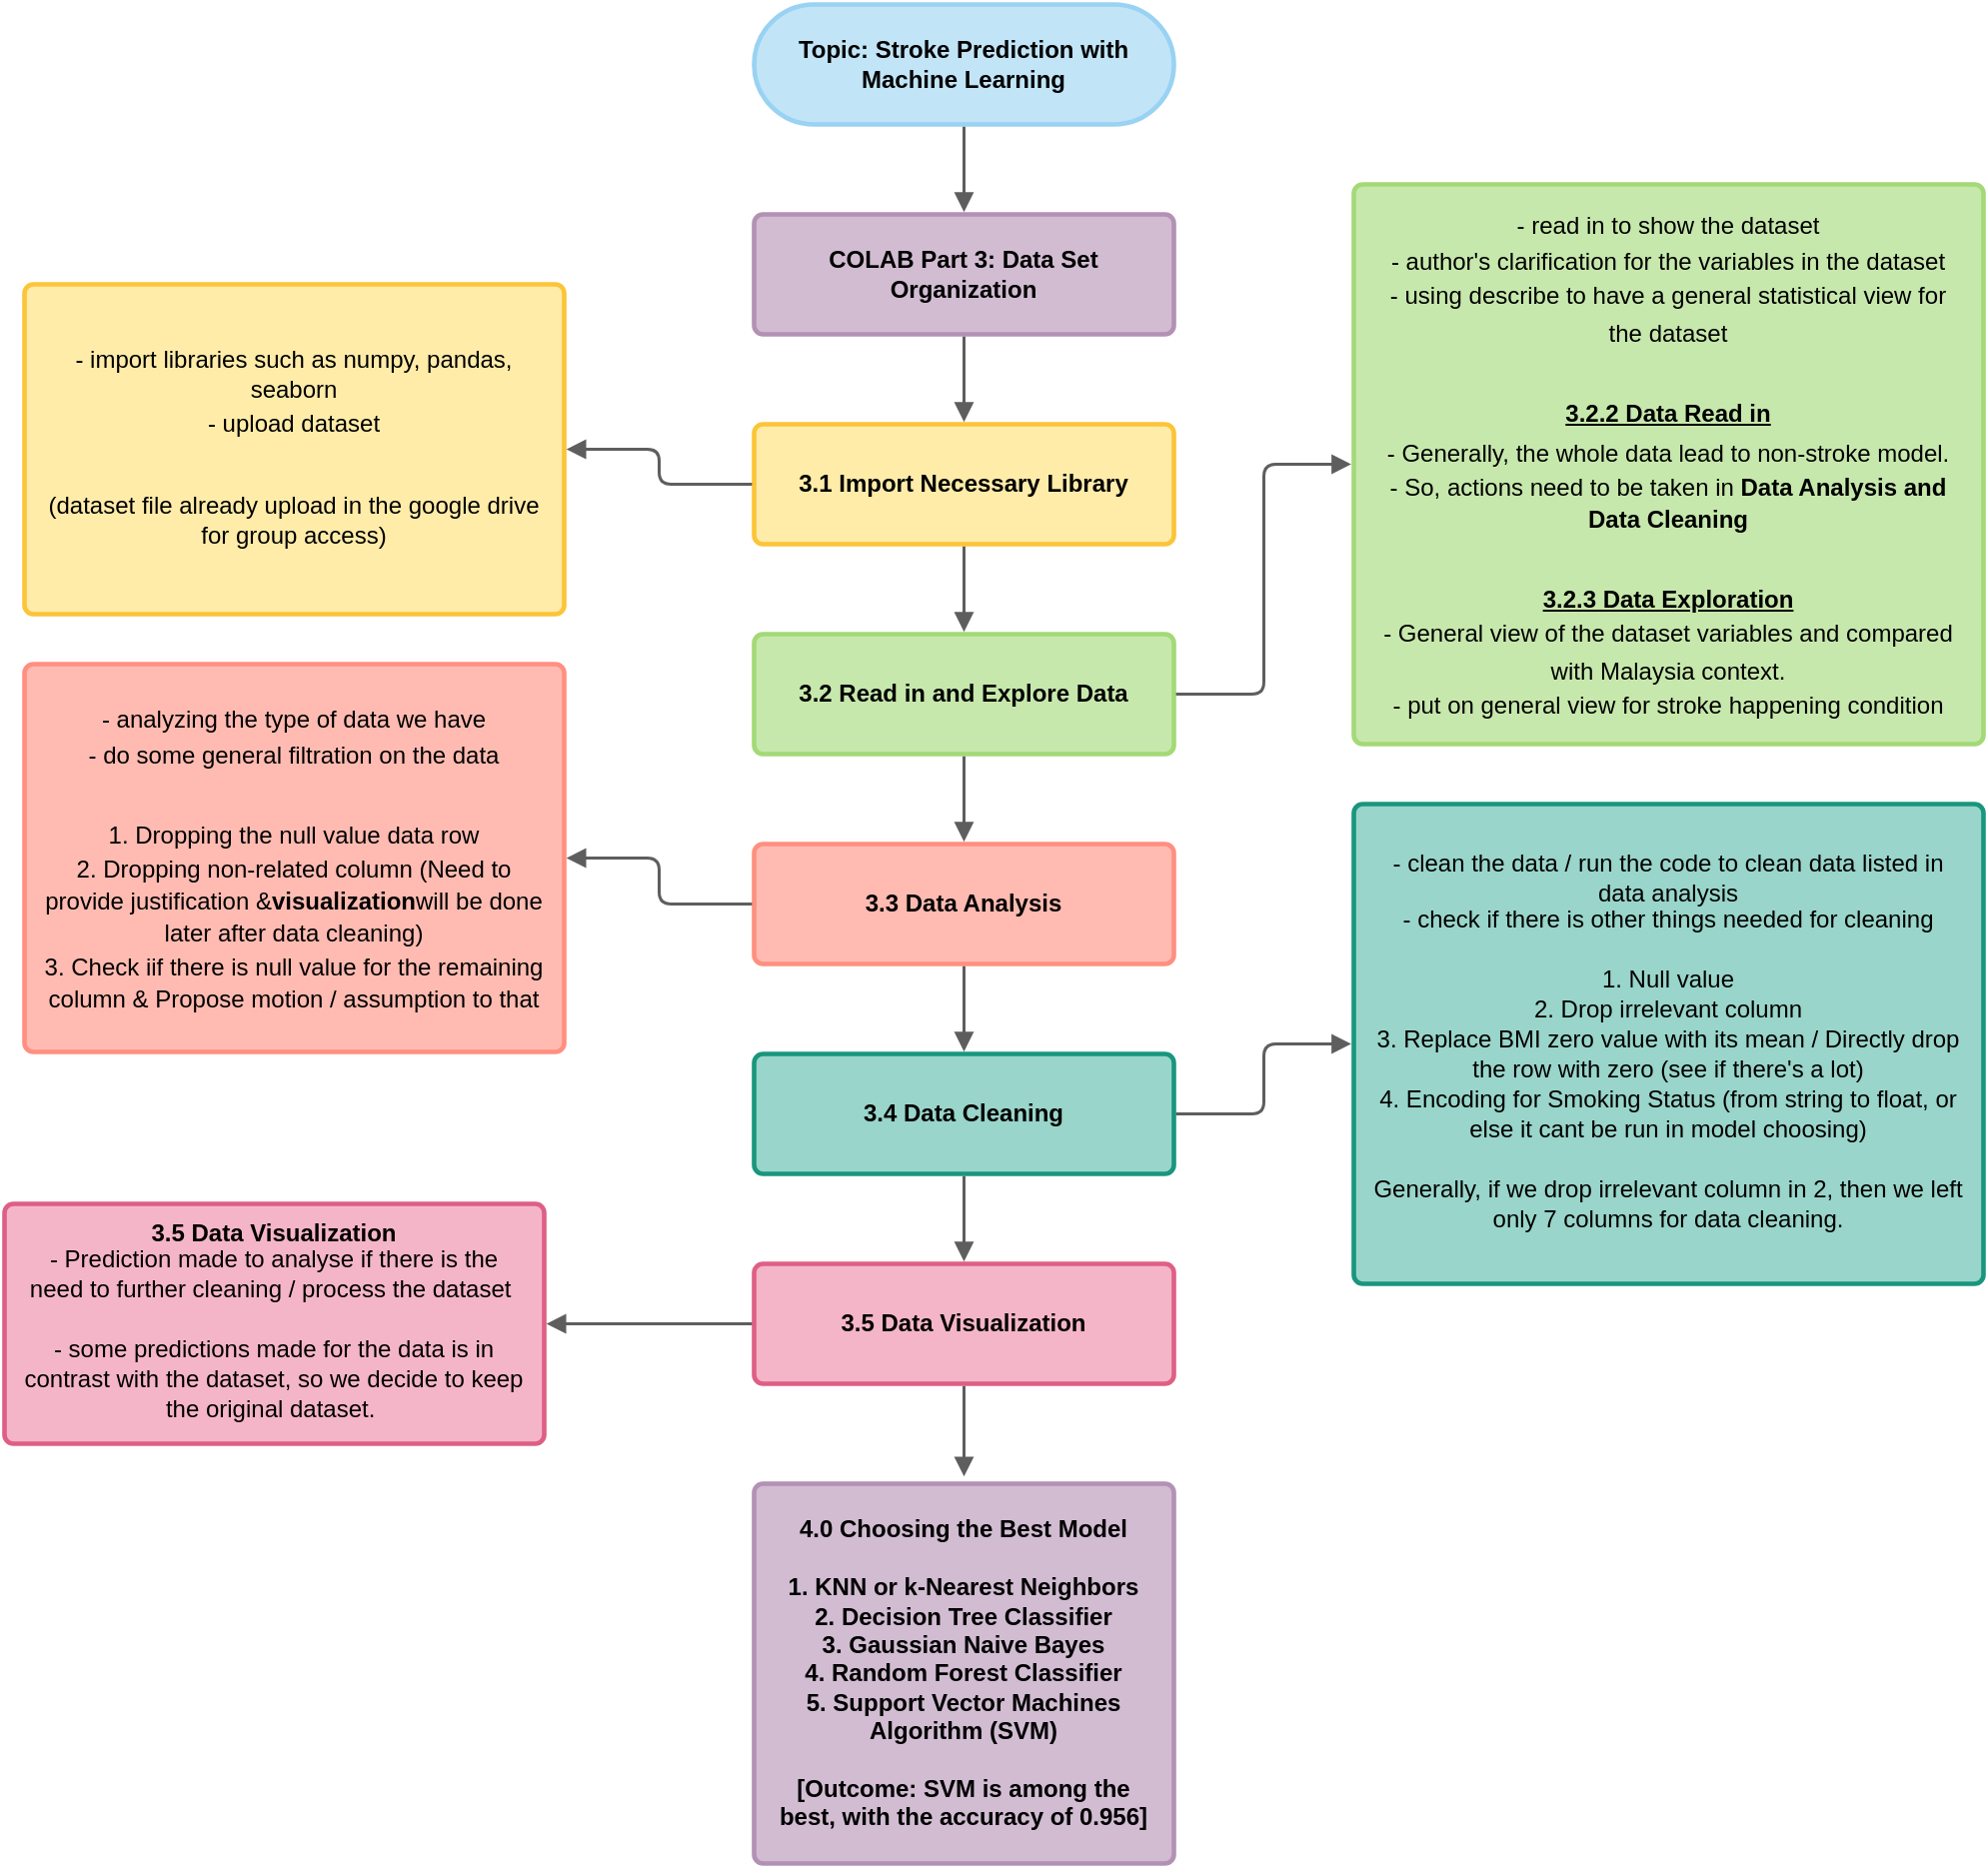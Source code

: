 <mxfile version="16.4.2" type="github">
  <diagram id="ooaYrUF1-5S8n0HTppZp" name="Page-1">
    <mxGraphModel dx="1673" dy="865" grid="1" gridSize="10" guides="1" tooltips="1" connect="1" arrows="1" fold="1" page="1" pageScale="1" pageWidth="850" pageHeight="1100" math="0" shadow="0">
      <root>
        <mxCell id="0" />
        <mxCell id="1" parent="0" />
        <UserObject label="Topic: Stroke Prediction with Machine Learning" lucidchartObjectId="8cnJhSX4lBXa" id="iClK4mFfYUVezQ7BmAFP-1">
          <mxCell style="html=1;overflow=block;blockSpacing=1;whiteSpace=wrap;rounded=1;arcSize=50;fontSize=12;fontColor=default;fontStyle=1;spacing=3.8;verticalAlign=middle;strokeColor=#99d2f2;strokeOpacity=100;fillOpacity=100;fillColor=#c1e4f7;strokeWidth=2.3;" parent="1" vertex="1">
            <mxGeometry x="455" y="40" width="210" height="60" as="geometry" />
          </mxCell>
        </UserObject>
        <UserObject label="COLAB Part 3: Data Set Organization" lucidchartObjectId="afnJjEzBT.UT" id="iClK4mFfYUVezQ7BmAFP-2">
          <mxCell style="html=1;overflow=block;blockSpacing=1;whiteSpace=wrap;fontSize=12;fontColor=default;fontStyle=1;align=center;spacing=9;strokeColor=#b391b5;strokeOpacity=100;fillOpacity=100;rounded=1;absoluteArcSize=1;arcSize=9;fillColor=#d1bcd2;strokeWidth=2.3;" parent="1" vertex="1">
            <mxGeometry x="455" y="145" width="210" height="60" as="geometry" />
          </mxCell>
        </UserObject>
        <UserObject label="3.1 Import Necessary Library" lucidchartObjectId="EfnJcRyTmGrh" id="iClK4mFfYUVezQ7BmAFP-3">
          <mxCell style="html=1;overflow=block;blockSpacing=1;whiteSpace=wrap;fontSize=12;fontColor=default;fontStyle=1;align=center;spacing=9;strokeColor=#fcc438;strokeOpacity=100;fillOpacity=100;rounded=1;absoluteArcSize=1;arcSize=9;fillColor=#ffeca9;strokeWidth=2.3;" parent="1" vertex="1">
            <mxGeometry x="455" y="250" width="210" height="60" as="geometry" />
          </mxCell>
        </UserObject>
        <UserObject label="&lt;div style=&quot;display: flex; justify-content: center; text-align: center; align-items: baseline; font-size: 0; line-height: 1.25;margin-top: -2px;&quot;&gt;&lt;span&gt;&lt;span style=&quot;font-size:12px;color:#000000;&quot;&gt;- import libraries such as numpy, pandas, seaborn&#xa;&lt;/span&gt;&lt;/span&gt;&lt;/div&gt;&lt;div style=&quot;display: flex; justify-content: center; text-align: center; align-items: baseline; font-size: 0; line-height: 1.25;margin-top: -2px;&quot;&gt;&lt;span&gt;&lt;span style=&quot;font-size:12px;color:#000000;&quot;&gt;- upload dataset&lt;/span&gt;&lt;span style=&quot;font-size:16px;color:#000000;&quot;&gt;&#xa;&lt;/span&gt;&lt;/span&gt;&lt;/div&gt;&lt;div style=&quot;display: flex; justify-content: center; text-align: center; align-items: baseline; font-size: 0; line-height: 1.25;margin-top: -2px;&quot;&gt;&lt;span&gt;&lt;span style=&quot;font-size:13px;color:#000000;&quot;&gt;&lt;span style=&quot;font-size:12px;color:#000000;&quot;&gt;&#xa;&lt;/span&gt;&lt;/span&gt;&lt;/span&gt;&lt;/div&gt;&lt;div style=&quot;display: flex; justify-content: center; text-align: center; align-items: baseline; font-size: 0; line-height: 1.25;margin-top: -2px;&quot;&gt;&lt;span&gt;&lt;span style=&quot;font-size:12px;color:#000000;&quot;&gt;&#xa;&lt;/span&gt;&lt;/span&gt;&lt;/div&gt;&lt;div style=&quot;display: flex; justify-content: center; text-align: center; align-items: baseline; font-size: 0; line-height: 1.25;margin-top: -2px;&quot;&gt;&lt;span&gt;&lt;span style=&quot;font-size:12px;color:#000000;&quot;&gt;(dataset file already upload in the google drive for group access)&lt;/span&gt;&lt;/span&gt;&lt;/div&gt;" lucidchartObjectId="ognJABQhz4zC" id="iClK4mFfYUVezQ7BmAFP-4">
          <mxCell style="html=1;overflow=block;blockSpacing=1;whiteSpace=wrap;fontSize=13;spacing=9;strokeColor=#fcc438;strokeOpacity=100;fillOpacity=100;rounded=1;absoluteArcSize=1;arcSize=9;fillColor=#ffeca9;strokeWidth=2.3;" parent="1" vertex="1">
            <mxGeometry x="90" y="180" width="270" height="165" as="geometry" />
          </mxCell>
        </UserObject>
        <UserObject label="3.2 Read in and Explore Data" lucidchartObjectId="ghnJDiq96EXg" id="iClK4mFfYUVezQ7BmAFP-5">
          <mxCell style="html=1;overflow=block;blockSpacing=1;whiteSpace=wrap;fontSize=12;fontColor=default;fontStyle=1;align=center;spacing=9;strokeColor=#a3d977;strokeOpacity=100;fillOpacity=100;rounded=1;absoluteArcSize=1;arcSize=9;fillColor=#c7e8ac;strokeWidth=2.3;" parent="1" vertex="1">
            <mxGeometry x="455" y="355" width="210" height="60" as="geometry" />
          </mxCell>
        </UserObject>
        <UserObject label="&lt;div style=&quot;display: flex ; justify-content: center ; text-align: center ; align-items: baseline ; font-size: 0 ; line-height: 1.25 ; margin-top: -2px&quot;&gt;&lt;span&gt;&lt;span style=&quot;font-size: 12px ; color: #000000&quot;&gt;- read in to show the dataset&lt;/span&gt;&lt;span style=&quot;font-size: 16px ; color: #000000&quot;&gt;&lt;br&gt;&lt;/span&gt;&lt;/span&gt;&lt;/div&gt;&lt;div style=&quot;display: flex ; justify-content: center ; text-align: center ; align-items: baseline ; font-size: 0 ; line-height: 1.25 ; margin-top: -2px&quot;&gt;&lt;span&gt;&lt;span style=&quot;font-size: 13px ; color: #000000&quot;&gt;&lt;span style=&quot;font-size: 12px ; color: #000000&quot;&gt;- author&#39;s clarification for the variables in the dataset&lt;/span&gt;&lt;span style=&quot;font-size: 16px ; color: #000000&quot;&gt;&lt;br&gt;&lt;/span&gt;&lt;span style=&quot;font-size: 12px ; color: #000000&quot;&gt;- using describe to have a general statistical view for the dataset&lt;/span&gt;&lt;span style=&quot;font-size: 16px ; color: #000000&quot;&gt;&lt;br&gt;&lt;br&gt;&lt;/span&gt;&lt;span style=&quot;font-size: 12px ; color: #000000 ; font-weight: bold ; text-decoration: underline&quot;&gt;3.2.2 Data Read in&lt;/span&gt;&lt;span style=&quot;font-size: 16px ; color: #000000&quot;&gt;&lt;br&gt;&lt;/span&gt;&lt;span style=&quot;font-size: 12px ; color: #000000&quot;&gt;- Generally, the whole data lead to non-stroke model.&lt;/span&gt;&lt;span style=&quot;font-size: 16px ; color: #000000&quot;&gt;&lt;br&gt;&lt;/span&gt;&lt;span style=&quot;font-size: 12px ; color: #000000&quot;&gt;&lt;span style=&quot;font-size: 12px ; color: #000000&quot;&gt;- So, actions need to be taken in&amp;nbsp;&lt;/span&gt;&lt;span style=&quot;font-size: 12px ; color: #000000 ; font-weight: bold&quot;&gt;Data Analysis and Data Cleaning&lt;br&gt;&lt;/span&gt;&lt;span style=&quot;font-size: 16px ; color: #000000&quot;&gt;&lt;br&gt;&lt;/span&gt;&lt;span style=&quot;font-size: 12px ; color: #000000 ; font-weight: bold ; text-decoration: underline&quot;&gt;3.2.3 Data Exploration&lt;/span&gt;&lt;span style=&quot;font-size: 16px ; color: #000000&quot;&gt;&lt;br&gt;&lt;/span&gt;&lt;span style=&quot;font-size: 12px ; color: #000000&quot;&gt;- General view of the dataset variables and compared with Malaysia context.&lt;/span&gt;&lt;span style=&quot;font-size: 16px ; color: #000000&quot;&gt;&lt;br&gt;&lt;/span&gt;&lt;span style=&quot;font-size: 12px ; color: #000000&quot;&gt;- put on general view for stroke happening condition&lt;/span&gt;&lt;/span&gt;&lt;/span&gt;&lt;/span&gt;&lt;/div&gt;" lucidchartObjectId="_hnJP__V36nc" id="iClK4mFfYUVezQ7BmAFP-6">
          <mxCell style="html=1;overflow=block;blockSpacing=1;whiteSpace=wrap;fontSize=13;spacing=9;strokeColor=#a3d977;strokeOpacity=100;fillOpacity=100;rounded=1;absoluteArcSize=1;arcSize=9;fillColor=#c7e8ac;strokeWidth=2.3;" parent="1" vertex="1">
            <mxGeometry x="755" y="130" width="315" height="280" as="geometry" />
          </mxCell>
        </UserObject>
        <UserObject label="" lucidchartObjectId="CinJOBCGQvyN" id="iClK4mFfYUVezQ7BmAFP-7">
          <mxCell style="html=1;jettySize=18;whiteSpace=wrap;fontSize=13;strokeColor=#5E5E5E;strokeWidth=1.5;rounded=1;arcSize=12;edgeStyle=orthogonalEdgeStyle;startArrow=none;endArrow=block;endFill=1;exitX=0.5;exitY=1.019;exitPerimeter=0;entryX=0.5;entryY=-0.019;entryPerimeter=0;" parent="1" source="iClK4mFfYUVezQ7BmAFP-1" target="iClK4mFfYUVezQ7BmAFP-2" edge="1">
            <mxGeometry width="100" height="100" relative="1" as="geometry">
              <Array as="points" />
            </mxGeometry>
          </mxCell>
        </UserObject>
        <UserObject label="" lucidchartObjectId="EinJEjpip-ox" id="iClK4mFfYUVezQ7BmAFP-8">
          <mxCell style="html=1;jettySize=18;whiteSpace=wrap;fontSize=13;strokeColor=#5E5E5E;strokeWidth=1.5;rounded=1;arcSize=12;edgeStyle=orthogonalEdgeStyle;startArrow=none;endArrow=block;endFill=1;exitX=0.5;exitY=1.019;exitPerimeter=0;entryX=0.5;entryY=-0.019;entryPerimeter=0;" parent="1" source="iClK4mFfYUVezQ7BmAFP-2" target="iClK4mFfYUVezQ7BmAFP-3" edge="1">
            <mxGeometry width="100" height="100" relative="1" as="geometry">
              <Array as="points" />
            </mxGeometry>
          </mxCell>
        </UserObject>
        <UserObject label="" lucidchartObjectId="GinJkE8Fjknz" id="iClK4mFfYUVezQ7BmAFP-9">
          <mxCell style="html=1;jettySize=18;whiteSpace=wrap;fontSize=13;strokeColor=#5E5E5E;strokeWidth=1.5;rounded=1;arcSize=12;edgeStyle=orthogonalEdgeStyle;startArrow=none;endArrow=block;endFill=1;exitX=0.5;exitY=1.019;exitPerimeter=0;entryX=0.5;entryY=-0.019;entryPerimeter=0;" parent="1" source="iClK4mFfYUVezQ7BmAFP-3" target="iClK4mFfYUVezQ7BmAFP-5" edge="1">
            <mxGeometry width="100" height="100" relative="1" as="geometry">
              <Array as="points" />
            </mxGeometry>
          </mxCell>
        </UserObject>
        <UserObject label="" lucidchartObjectId="IinJVPl86oxC" id="iClK4mFfYUVezQ7BmAFP-10">
          <mxCell style="html=1;jettySize=18;whiteSpace=wrap;fontSize=13;strokeColor=#5E5E5E;strokeWidth=1.5;rounded=1;arcSize=12;edgeStyle=orthogonalEdgeStyle;startArrow=none;endArrow=block;endFill=1;exitX=-0.005;exitY=0.5;exitPerimeter=0;entryX=1.004;entryY=0.5;entryPerimeter=0;" parent="1" source="iClK4mFfYUVezQ7BmAFP-3" target="iClK4mFfYUVezQ7BmAFP-4" edge="1">
            <mxGeometry width="100" height="100" relative="1" as="geometry">
              <Array as="points" />
            </mxGeometry>
          </mxCell>
        </UserObject>
        <UserObject label="" lucidchartObjectId="LinJieW_H1Wr" id="iClK4mFfYUVezQ7BmAFP-11">
          <mxCell style="html=1;jettySize=18;whiteSpace=wrap;fontSize=13;strokeColor=#5E5E5E;strokeWidth=1.5;rounded=1;arcSize=12;edgeStyle=orthogonalEdgeStyle;startArrow=none;endArrow=block;endFill=1;exitX=1.005;exitY=0.5;exitPerimeter=0;entryX=-0.004;entryY=0.5;entryPerimeter=0;" parent="1" source="iClK4mFfYUVezQ7BmAFP-5" target="iClK4mFfYUVezQ7BmAFP-6" edge="1">
            <mxGeometry width="100" height="100" relative="1" as="geometry">
              <Array as="points" />
            </mxGeometry>
          </mxCell>
        </UserObject>
        <UserObject label="3.3 Data Analysis" lucidchartObjectId="QinJ2CU5VlnR" id="iClK4mFfYUVezQ7BmAFP-12">
          <mxCell style="html=1;overflow=block;blockSpacing=1;whiteSpace=wrap;fontSize=12;fontColor=default;fontStyle=1;align=center;spacing=9;strokeColor=#ff8f80;strokeOpacity=100;fillOpacity=100;rounded=1;absoluteArcSize=1;arcSize=9;fillColor=#ffbbb1;strokeWidth=2.3;" parent="1" vertex="1">
            <mxGeometry x="455" y="460" width="210" height="60" as="geometry" />
          </mxCell>
        </UserObject>
        <UserObject label="&lt;div style=&quot;display: flex; justify-content: center; text-align: center; align-items: baseline; font-size: 0; line-height: 1.25;margin-top: -2px;&quot;&gt;&lt;span&gt;&lt;span style=&quot;font-size:12px;color:#000000;&quot;&gt;- analyzing the type of data we have&lt;/span&gt;&lt;span style=&quot;font-size:16px;color:#000000;&quot;&gt;&#xa;&lt;/span&gt;&lt;/span&gt;&lt;/div&gt;&lt;div style=&quot;display: flex; justify-content: center; text-align: center; align-items: baseline; font-size: 0; line-height: 1.25;margin-top: -2px;&quot;&gt;&lt;span&gt;&lt;span style=&quot;font-size:13px;color:#000000;&quot;&gt;&lt;span style=&quot;font-size:12px;color:#000000;&quot;&gt;- do some general filtration on the data&lt;/span&gt;&lt;span style=&quot;font-size:16px;color:#000000;&quot;&gt;&#xa;&#xa;&lt;/span&gt;&lt;span style=&quot;font-size:12px;color:#000000;&quot;&gt;1. Dropping the null value data row&lt;/span&gt;&lt;span style=&quot;font-size:16px;color:#000000;&quot;&gt;&#xa;&lt;/span&gt;&lt;span style=&quot;font-size:12px;color:#000000;&quot;&gt;&lt;span style=&quot;font-size:12px;color:#000000;&quot;&gt;2. Dropping non-related column (Need to provide justification &amp;&lt;/span&gt;&lt;span style=&quot;font-size:12px;color:#000000;font-weight: bold;&quot;&gt;visualization&lt;/span&gt;will be done later after data cleaning) &#xa;3. Check iif there is null value for the remaining column &amp; Propose motion / assumption to that&lt;/span&gt;&lt;/span&gt;&lt;/span&gt;&lt;/div&gt;" lucidchartObjectId="mjnJ2bgbyIi7" id="iClK4mFfYUVezQ7BmAFP-13">
          <mxCell style="html=1;overflow=block;blockSpacing=1;whiteSpace=wrap;fontSize=13;spacing=9;strokeColor=#ff8f80;strokeOpacity=100;fillOpacity=100;rounded=1;absoluteArcSize=1;arcSize=9;fillColor=#ffbbb1;strokeWidth=2.3;" parent="1" vertex="1">
            <mxGeometry x="90" y="370" width="270" height="194" as="geometry" />
          </mxCell>
        </UserObject>
        <UserObject label="3.4 Data Cleaning" lucidchartObjectId="CknJSseMSpX-" id="iClK4mFfYUVezQ7BmAFP-14">
          <mxCell style="html=1;overflow=block;blockSpacing=1;whiteSpace=wrap;fontSize=12;fontColor=default;fontStyle=1;align=center;spacing=9;strokeColor=#19967d;strokeOpacity=100;fillOpacity=100;rounded=1;absoluteArcSize=1;arcSize=9;fillColor=#99d5ca;strokeWidth=2.3;" parent="1" vertex="1">
            <mxGeometry x="455" y="565" width="210" height="60" as="geometry" />
          </mxCell>
        </UserObject>
        <UserObject label="&lt;div style=&quot;display: flex ; justify-content: center ; text-align: center ; align-items: baseline ; font-size: 0 ; line-height: 1.25 ; margin-top: -2px&quot;&gt;&lt;span&gt;&lt;span style=&quot;font-size: 12px ; color: #000000&quot;&gt;- clean the data / run the code to clean data listed in data analysis&lt;br&gt;&lt;/span&gt;&lt;/span&gt;&lt;/div&gt;&lt;div style=&quot;display: flex ; justify-content: center ; text-align: center ; align-items: baseline ; font-size: 0 ; line-height: 1.25 ; margin-top: -2px&quot;&gt;&lt;span&gt;&lt;span style=&quot;font-size: 12px ; color: #000000&quot;&gt;&lt;span style=&quot;font-size: 12px ; color: #000000&quot;&gt;- check if there is other things needed for cleaning&lt;br&gt;&lt;br&gt;1. Null value&lt;br&gt;2. Drop irrelevant column&lt;br&gt;&lt;/span&gt;3. Replace BMI zero value with its mean / Directly drop the row with zero (see if there&#39;s a lot)&lt;br&gt;4. Encoding for Smoking Status (from string to float, or else it cant be run in model choosing)&lt;br&gt;&lt;br&gt;Generally, if we drop irrelevant column in 2, then we left only 7 columns for data cleaning.&lt;br&gt;&lt;/span&gt;&lt;/span&gt;&lt;/div&gt;" lucidchartObjectId="hlnJ5d-JTx6r" id="iClK4mFfYUVezQ7BmAFP-15">
          <mxCell style="html=1;overflow=block;blockSpacing=1;whiteSpace=wrap;fontSize=13;spacing=9;strokeColor=#19967d;strokeOpacity=100;fillOpacity=100;rounded=1;absoluteArcSize=1;arcSize=9;fillColor=#99d5ca;strokeWidth=2.3;" parent="1" vertex="1">
            <mxGeometry x="755" y="440" width="315" height="240" as="geometry" />
          </mxCell>
        </UserObject>
        <UserObject label="3.5 Data Visualization" lucidchartObjectId="rnnJKar176Yp" id="iClK4mFfYUVezQ7BmAFP-16">
          <mxCell style="html=1;overflow=block;blockSpacing=1;whiteSpace=wrap;fontSize=12;fontColor=default;fontStyle=1;align=center;spacing=9;strokeColor=#de5f85;strokeOpacity=100;fillOpacity=100;rounded=1;absoluteArcSize=1;arcSize=9;fillColor=#f5b5c8;strokeWidth=2.3;" parent="1" vertex="1">
            <mxGeometry x="455" y="670" width="210" height="60" as="geometry" />
          </mxCell>
        </UserObject>
        <UserObject label="" lucidchartObjectId="vnnJ.1UeR3P-" id="iClK4mFfYUVezQ7BmAFP-17">
          <mxCell style="html=1;jettySize=18;whiteSpace=wrap;fontSize=13;strokeColor=#5E5E5E;strokeWidth=1.5;rounded=1;arcSize=12;edgeStyle=orthogonalEdgeStyle;startArrow=none;endArrow=block;endFill=1;exitX=0.5;exitY=1.019;exitPerimeter=0;entryX=0.5;entryY=-0.019;entryPerimeter=0;" parent="1" source="iClK4mFfYUVezQ7BmAFP-5" target="iClK4mFfYUVezQ7BmAFP-12" edge="1">
            <mxGeometry width="100" height="100" relative="1" as="geometry">
              <Array as="points" />
            </mxGeometry>
          </mxCell>
        </UserObject>
        <UserObject label="" lucidchartObjectId="xnnJnxboFc9v" id="iClK4mFfYUVezQ7BmAFP-18">
          <mxCell style="html=1;jettySize=18;whiteSpace=wrap;fontSize=13;strokeColor=#5E5E5E;strokeWidth=1.5;rounded=1;arcSize=12;edgeStyle=orthogonalEdgeStyle;startArrow=none;endArrow=block;endFill=1;exitX=0.5;exitY=1.019;exitPerimeter=0;entryX=0.5;entryY=-0.019;entryPerimeter=0;" parent="1" source="iClK4mFfYUVezQ7BmAFP-12" target="iClK4mFfYUVezQ7BmAFP-14" edge="1">
            <mxGeometry width="100" height="100" relative="1" as="geometry">
              <Array as="points" />
            </mxGeometry>
          </mxCell>
        </UserObject>
        <UserObject label="" lucidchartObjectId="znnJT7k246MD" id="iClK4mFfYUVezQ7BmAFP-19">
          <mxCell style="html=1;jettySize=18;whiteSpace=wrap;fontSize=13;strokeColor=#5E5E5E;strokeWidth=1.5;rounded=1;arcSize=12;edgeStyle=orthogonalEdgeStyle;startArrow=none;endArrow=block;endFill=1;exitX=0.5;exitY=1.019;exitPerimeter=0;entryX=0.5;entryY=-0.019;entryPerimeter=0;" parent="1" source="iClK4mFfYUVezQ7BmAFP-14" target="iClK4mFfYUVezQ7BmAFP-16" edge="1">
            <mxGeometry width="100" height="100" relative="1" as="geometry">
              <Array as="points" />
            </mxGeometry>
          </mxCell>
        </UserObject>
        <UserObject label="" lucidchartObjectId="QnnJbKbmpCjj" id="iClK4mFfYUVezQ7BmAFP-20">
          <mxCell style="html=1;jettySize=18;whiteSpace=wrap;fontSize=13;strokeColor=#5E5E5E;strokeWidth=1.5;rounded=1;arcSize=12;edgeStyle=orthogonalEdgeStyle;startArrow=none;endArrow=block;endFill=1;exitX=-0.005;exitY=0.5;exitPerimeter=0;entryX=1.004;entryY=0.5;entryPerimeter=0;" parent="1" source="iClK4mFfYUVezQ7BmAFP-12" target="iClK4mFfYUVezQ7BmAFP-13" edge="1">
            <mxGeometry width="100" height="100" relative="1" as="geometry">
              <Array as="points" />
            </mxGeometry>
          </mxCell>
        </UserObject>
        <UserObject label="" lucidchartObjectId="TnnJLPU903XG" id="iClK4mFfYUVezQ7BmAFP-21">
          <mxCell style="html=1;jettySize=18;whiteSpace=wrap;fontSize=13;strokeColor=#5E5E5E;strokeWidth=1.5;rounded=1;arcSize=12;edgeStyle=orthogonalEdgeStyle;startArrow=none;endArrow=block;endFill=1;exitX=1.005;exitY=0.5;exitPerimeter=0;entryX=-0.004;entryY=0.5;entryPerimeter=0;" parent="1" source="iClK4mFfYUVezQ7BmAFP-14" target="iClK4mFfYUVezQ7BmAFP-15" edge="1">
            <mxGeometry width="100" height="100" relative="1" as="geometry">
              <Array as="points" />
            </mxGeometry>
          </mxCell>
        </UserObject>
        <UserObject label="&lt;div style=&quot;display: flex ; justify-content: center ; text-align: center ; align-items: baseline ; font-size: 0 ; line-height: 1.25 ; margin-top: -2px&quot;&gt;&lt;span&gt;&lt;span style=&quot;font-size: 12px ; color: #000000 ; font-weight: bold&quot;&gt;3.5 Data Visualization&lt;br&gt;&lt;/span&gt;&lt;/span&gt;&lt;/div&gt;&lt;div style=&quot;display: flex ; justify-content: center ; text-align: center ; align-items: baseline ; font-size: 0 ; line-height: 1.25 ; margin-top: -2px&quot;&gt;&lt;span&gt;&lt;span style=&quot;font-size: 12px ; color: #000000&quot;&gt;&lt;span style=&quot;font-size: 12px ; color: #000000&quot;&gt;- Prediction made to analyse if there is the need to further cleaning / process the dataset&amp;nbsp;&lt;br&gt;&lt;br&gt;- some predictions made for the data is in contrast with the dataset, so we decide to keep the original dataset.&amp;nbsp;&lt;/span&gt;&lt;/span&gt;&lt;/span&gt;&lt;/div&gt;" lucidchartObjectId="sonJXv4HvkoY" id="iClK4mFfYUVezQ7BmAFP-22">
          <mxCell style="html=1;overflow=block;blockSpacing=1;whiteSpace=wrap;fontSize=13;spacing=9;strokeColor=#de5f85;strokeOpacity=100;fillOpacity=100;rounded=1;absoluteArcSize=1;arcSize=9;fillColor=#f5b5c8;strokeWidth=2.3;" parent="1" vertex="1">
            <mxGeometry x="80" y="640" width="270" height="120" as="geometry" />
          </mxCell>
        </UserObject>
        <UserObject label="" lucidchartObjectId="KonJFP81pF_y" id="iClK4mFfYUVezQ7BmAFP-23">
          <mxCell style="html=1;jettySize=18;whiteSpace=wrap;fontSize=13;strokeColor=#5E5E5E;strokeWidth=1.5;rounded=1;arcSize=12;edgeStyle=orthogonalEdgeStyle;startArrow=none;endArrow=block;endFill=1;exitX=-0.005;exitY=0.5;exitPerimeter=0;entryX=1.004;entryY=0.5;entryPerimeter=0;" parent="1" source="iClK4mFfYUVezQ7BmAFP-16" target="iClK4mFfYUVezQ7BmAFP-22" edge="1">
            <mxGeometry width="100" height="100" relative="1" as="geometry">
              <Array as="points" />
            </mxGeometry>
          </mxCell>
        </UserObject>
        <UserObject label="4.0 Choosing the Best Model&lt;br&gt;&lt;br&gt;1. KNN or k-Nearest Neighbors&lt;br&gt;2. Decision Tree Classifier&lt;br&gt;3. Gaussian Naive Bayes&lt;br&gt;4. Random Forest Classifier&lt;br&gt;5. Support Vector Machines Algorithm (SVM)&lt;br&gt;&lt;br&gt;[Outcome: SVM is among the best, with the accuracy of 0.956]" lucidchartObjectId="1bEL05.TaNLx" id="iClK4mFfYUVezQ7BmAFP-25">
          <mxCell style="html=1;overflow=block;blockSpacing=1;whiteSpace=wrap;fontSize=12;fontColor=default;fontStyle=1;align=center;spacing=9;strokeColor=#b391b5;strokeOpacity=100;fillOpacity=100;rounded=1;absoluteArcSize=1;arcSize=9;fillColor=#d1bcd2;strokeWidth=2.3;" parent="1" vertex="1">
            <mxGeometry x="455" y="780" width="210" height="190" as="geometry" />
          </mxCell>
        </UserObject>
        <UserObject label="" lucidchartObjectId="6bELj2S58yJ5" id="iClK4mFfYUVezQ7BmAFP-26">
          <mxCell style="html=1;jettySize=18;whiteSpace=wrap;fontSize=13;strokeColor=#5E5E5E;strokeWidth=1.5;rounded=1;arcSize=12;edgeStyle=orthogonalEdgeStyle;startArrow=none;endArrow=block;endFill=1;exitX=0.5;exitY=1.019;exitPerimeter=0;entryX=0.5;entryY=-0.019;entryPerimeter=0;" parent="1" source="iClK4mFfYUVezQ7BmAFP-16" target="iClK4mFfYUVezQ7BmAFP-25" edge="1">
            <mxGeometry width="100" height="100" relative="1" as="geometry">
              <Array as="points" />
            </mxGeometry>
          </mxCell>
        </UserObject>
      </root>
    </mxGraphModel>
  </diagram>
</mxfile>
